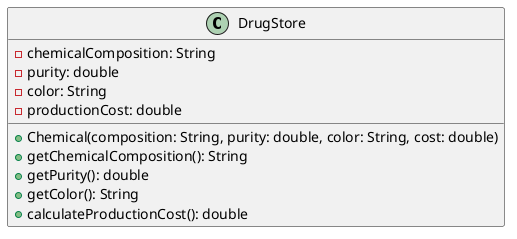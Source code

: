 @startuml shabu

class DrugStore {
  - chemicalComposition: String
  - purity: double
  - color: String
  - productionCost: double
  + Chemical(composition: String, purity: double, color: String, cost: double)
  + getChemicalComposition(): String
  + getPurity(): double
  + getColor(): String
  + calculateProductionCost(): double
}

@enduml
